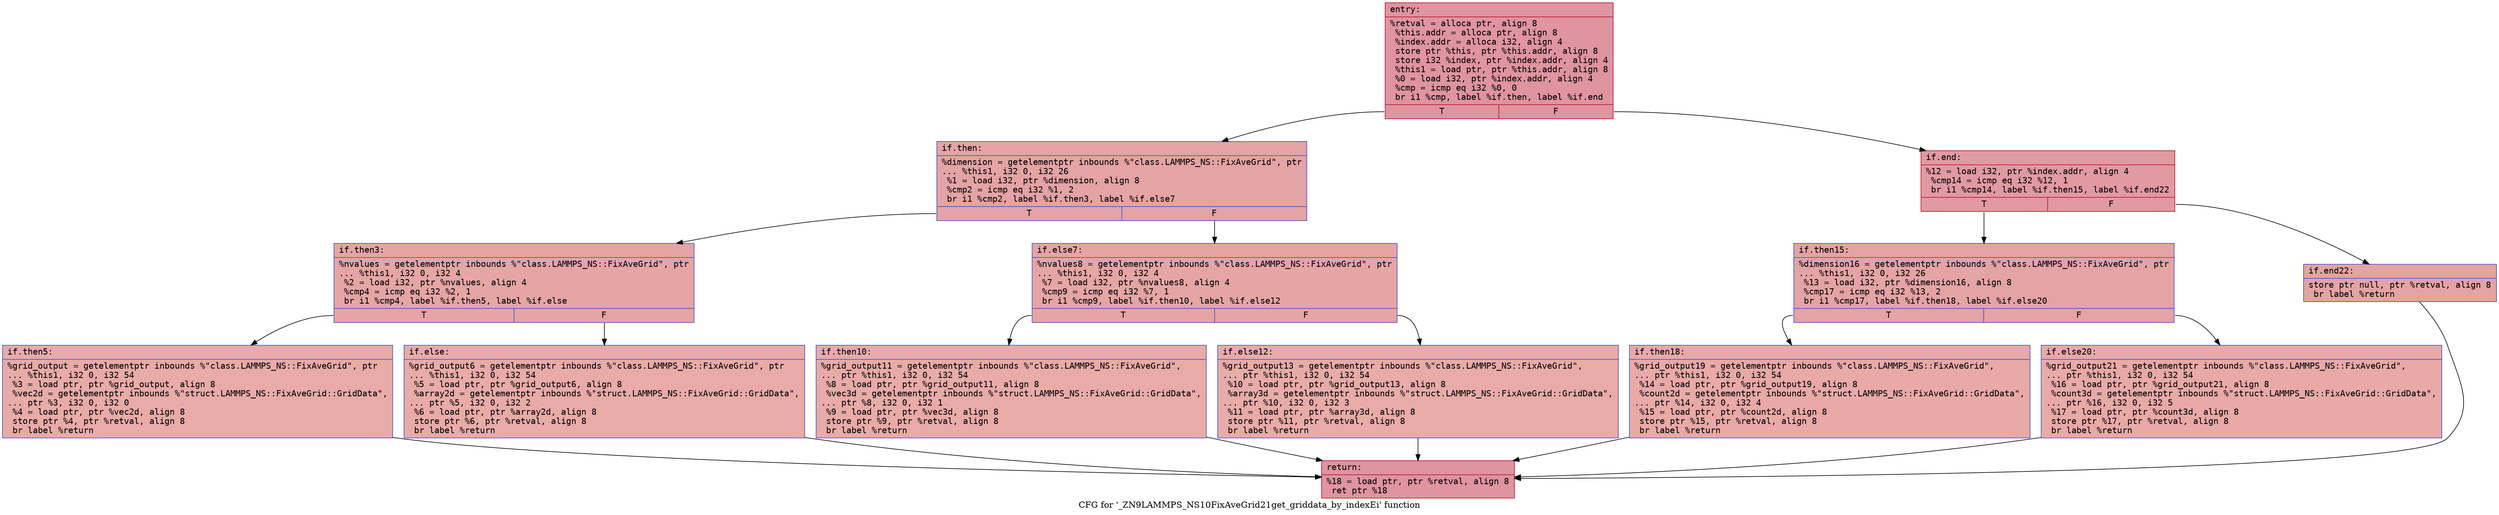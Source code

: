 digraph "CFG for '_ZN9LAMMPS_NS10FixAveGrid21get_griddata_by_indexEi' function" {
	label="CFG for '_ZN9LAMMPS_NS10FixAveGrid21get_griddata_by_indexEi' function";

	Node0x560b51502cb0 [shape=record,color="#b70d28ff", style=filled, fillcolor="#b70d2870" fontname="Courier",label="{entry:\l|  %retval = alloca ptr, align 8\l  %this.addr = alloca ptr, align 8\l  %index.addr = alloca i32, align 4\l  store ptr %this, ptr %this.addr, align 8\l  store i32 %index, ptr %index.addr, align 4\l  %this1 = load ptr, ptr %this.addr, align 8\l  %0 = load i32, ptr %index.addr, align 4\l  %cmp = icmp eq i32 %0, 0\l  br i1 %cmp, label %if.then, label %if.end\l|{<s0>T|<s1>F}}"];
	Node0x560b51502cb0:s0 -> Node0x560b51503170[tooltip="entry -> if.then\nProbability 37.50%" ];
	Node0x560b51502cb0:s1 -> Node0x560b515031e0[tooltip="entry -> if.end\nProbability 62.50%" ];
	Node0x560b51503170 [shape=record,color="#3d50c3ff", style=filled, fillcolor="#c32e3170" fontname="Courier",label="{if.then:\l|  %dimension = getelementptr inbounds %\"class.LAMMPS_NS::FixAveGrid\", ptr\l... %this1, i32 0, i32 26\l  %1 = load i32, ptr %dimension, align 8\l  %cmp2 = icmp eq i32 %1, 2\l  br i1 %cmp2, label %if.then3, label %if.else7\l|{<s0>T|<s1>F}}"];
	Node0x560b51503170:s0 -> Node0x560b51503520[tooltip="if.then -> if.then3\nProbability 50.00%" ];
	Node0x560b51503170:s1 -> Node0x560b51502b90[tooltip="if.then -> if.else7\nProbability 50.00%" ];
	Node0x560b51503520 [shape=record,color="#3d50c3ff", style=filled, fillcolor="#c5333470" fontname="Courier",label="{if.then3:\l|  %nvalues = getelementptr inbounds %\"class.LAMMPS_NS::FixAveGrid\", ptr\l... %this1, i32 0, i32 4\l  %2 = load i32, ptr %nvalues, align 4\l  %cmp4 = icmp eq i32 %2, 1\l  br i1 %cmp4, label %if.then5, label %if.else\l|{<s0>T|<s1>F}}"];
	Node0x560b51503520:s0 -> Node0x560b515039c0[tooltip="if.then3 -> if.then5\nProbability 50.00%" ];
	Node0x560b51503520:s1 -> Node0x560b51503a40[tooltip="if.then3 -> if.else\nProbability 50.00%" ];
	Node0x560b515039c0 [shape=record,color="#3d50c3ff", style=filled, fillcolor="#cc403a70" fontname="Courier",label="{if.then5:\l|  %grid_output = getelementptr inbounds %\"class.LAMMPS_NS::FixAveGrid\", ptr\l... %this1, i32 0, i32 54\l  %3 = load ptr, ptr %grid_output, align 8\l  %vec2d = getelementptr inbounds %\"struct.LAMMPS_NS::FixAveGrid::GridData\",\l... ptr %3, i32 0, i32 0\l  %4 = load ptr, ptr %vec2d, align 8\l  store ptr %4, ptr %retval, align 8\l  br label %return\l}"];
	Node0x560b515039c0 -> Node0x560b51503eb0[tooltip="if.then5 -> return\nProbability 100.00%" ];
	Node0x560b51503a40 [shape=record,color="#3d50c3ff", style=filled, fillcolor="#cc403a70" fontname="Courier",label="{if.else:\l|  %grid_output6 = getelementptr inbounds %\"class.LAMMPS_NS::FixAveGrid\", ptr\l... %this1, i32 0, i32 54\l  %5 = load ptr, ptr %grid_output6, align 8\l  %array2d = getelementptr inbounds %\"struct.LAMMPS_NS::FixAveGrid::GridData\",\l... ptr %5, i32 0, i32 2\l  %6 = load ptr, ptr %array2d, align 8\l  store ptr %6, ptr %retval, align 8\l  br label %return\l}"];
	Node0x560b51503a40 -> Node0x560b51503eb0[tooltip="if.else -> return\nProbability 100.00%" ];
	Node0x560b51502b90 [shape=record,color="#3d50c3ff", style=filled, fillcolor="#c5333470" fontname="Courier",label="{if.else7:\l|  %nvalues8 = getelementptr inbounds %\"class.LAMMPS_NS::FixAveGrid\", ptr\l... %this1, i32 0, i32 4\l  %7 = load i32, ptr %nvalues8, align 4\l  %cmp9 = icmp eq i32 %7, 1\l  br i1 %cmp9, label %if.then10, label %if.else12\l|{<s0>T|<s1>F}}"];
	Node0x560b51502b90:s0 -> Node0x560b515048b0[tooltip="if.else7 -> if.then10\nProbability 50.00%" ];
	Node0x560b51502b90:s1 -> Node0x560b51504930[tooltip="if.else7 -> if.else12\nProbability 50.00%" ];
	Node0x560b515048b0 [shape=record,color="#3d50c3ff", style=filled, fillcolor="#cc403a70" fontname="Courier",label="{if.then10:\l|  %grid_output11 = getelementptr inbounds %\"class.LAMMPS_NS::FixAveGrid\",\l... ptr %this1, i32 0, i32 54\l  %8 = load ptr, ptr %grid_output11, align 8\l  %vec3d = getelementptr inbounds %\"struct.LAMMPS_NS::FixAveGrid::GridData\",\l... ptr %8, i32 0, i32 1\l  %9 = load ptr, ptr %vec3d, align 8\l  store ptr %9, ptr %retval, align 8\l  br label %return\l}"];
	Node0x560b515048b0 -> Node0x560b51503eb0[tooltip="if.then10 -> return\nProbability 100.00%" ];
	Node0x560b51504930 [shape=record,color="#3d50c3ff", style=filled, fillcolor="#cc403a70" fontname="Courier",label="{if.else12:\l|  %grid_output13 = getelementptr inbounds %\"class.LAMMPS_NS::FixAveGrid\",\l... ptr %this1, i32 0, i32 54\l  %10 = load ptr, ptr %grid_output13, align 8\l  %array3d = getelementptr inbounds %\"struct.LAMMPS_NS::FixAveGrid::GridData\",\l... ptr %10, i32 0, i32 3\l  %11 = load ptr, ptr %array3d, align 8\l  store ptr %11, ptr %retval, align 8\l  br label %return\l}"];
	Node0x560b51504930 -> Node0x560b51503eb0[tooltip="if.else12 -> return\nProbability 100.00%" ];
	Node0x560b515031e0 [shape=record,color="#b70d28ff", style=filled, fillcolor="#bb1b2c70" fontname="Courier",label="{if.end:\l|  %12 = load i32, ptr %index.addr, align 4\l  %cmp14 = icmp eq i32 %12, 1\l  br i1 %cmp14, label %if.then15, label %if.end22\l|{<s0>T|<s1>F}}"];
	Node0x560b515031e0:s0 -> Node0x560b51505350[tooltip="if.end -> if.then15\nProbability 50.00%" ];
	Node0x560b515031e0:s1 -> Node0x560b515053d0[tooltip="if.end -> if.end22\nProbability 50.00%" ];
	Node0x560b51505350 [shape=record,color="#3d50c3ff", style=filled, fillcolor="#c32e3170" fontname="Courier",label="{if.then15:\l|  %dimension16 = getelementptr inbounds %\"class.LAMMPS_NS::FixAveGrid\", ptr\l... %this1, i32 0, i32 26\l  %13 = load i32, ptr %dimension16, align 8\l  %cmp17 = icmp eq i32 %13, 2\l  br i1 %cmp17, label %if.then18, label %if.else20\l|{<s0>T|<s1>F}}"];
	Node0x560b51505350:s0 -> Node0x560b51505720[tooltip="if.then15 -> if.then18\nProbability 50.00%" ];
	Node0x560b51505350:s1 -> Node0x560b515057a0[tooltip="if.then15 -> if.else20\nProbability 50.00%" ];
	Node0x560b51505720 [shape=record,color="#3d50c3ff", style=filled, fillcolor="#ca3b3770" fontname="Courier",label="{if.then18:\l|  %grid_output19 = getelementptr inbounds %\"class.LAMMPS_NS::FixAveGrid\",\l... ptr %this1, i32 0, i32 54\l  %14 = load ptr, ptr %grid_output19, align 8\l  %count2d = getelementptr inbounds %\"struct.LAMMPS_NS::FixAveGrid::GridData\",\l... ptr %14, i32 0, i32 4\l  %15 = load ptr, ptr %count2d, align 8\l  store ptr %15, ptr %retval, align 8\l  br label %return\l}"];
	Node0x560b51505720 -> Node0x560b51503eb0[tooltip="if.then18 -> return\nProbability 100.00%" ];
	Node0x560b515057a0 [shape=record,color="#3d50c3ff", style=filled, fillcolor="#ca3b3770" fontname="Courier",label="{if.else20:\l|  %grid_output21 = getelementptr inbounds %\"class.LAMMPS_NS::FixAveGrid\",\l... ptr %this1, i32 0, i32 54\l  %16 = load ptr, ptr %grid_output21, align 8\l  %count3d = getelementptr inbounds %\"struct.LAMMPS_NS::FixAveGrid::GridData\",\l... ptr %16, i32 0, i32 5\l  %17 = load ptr, ptr %count3d, align 8\l  store ptr %17, ptr %retval, align 8\l  br label %return\l}"];
	Node0x560b515057a0 -> Node0x560b51503eb0[tooltip="if.else20 -> return\nProbability 100.00%" ];
	Node0x560b515053d0 [shape=record,color="#3d50c3ff", style=filled, fillcolor="#c32e3170" fontname="Courier",label="{if.end22:\l|  store ptr null, ptr %retval, align 8\l  br label %return\l}"];
	Node0x560b515053d0 -> Node0x560b51503eb0[tooltip="if.end22 -> return\nProbability 100.00%" ];
	Node0x560b51503eb0 [shape=record,color="#b70d28ff", style=filled, fillcolor="#b70d2870" fontname="Courier",label="{return:\l|  %18 = load ptr, ptr %retval, align 8\l  ret ptr %18\l}"];
}
